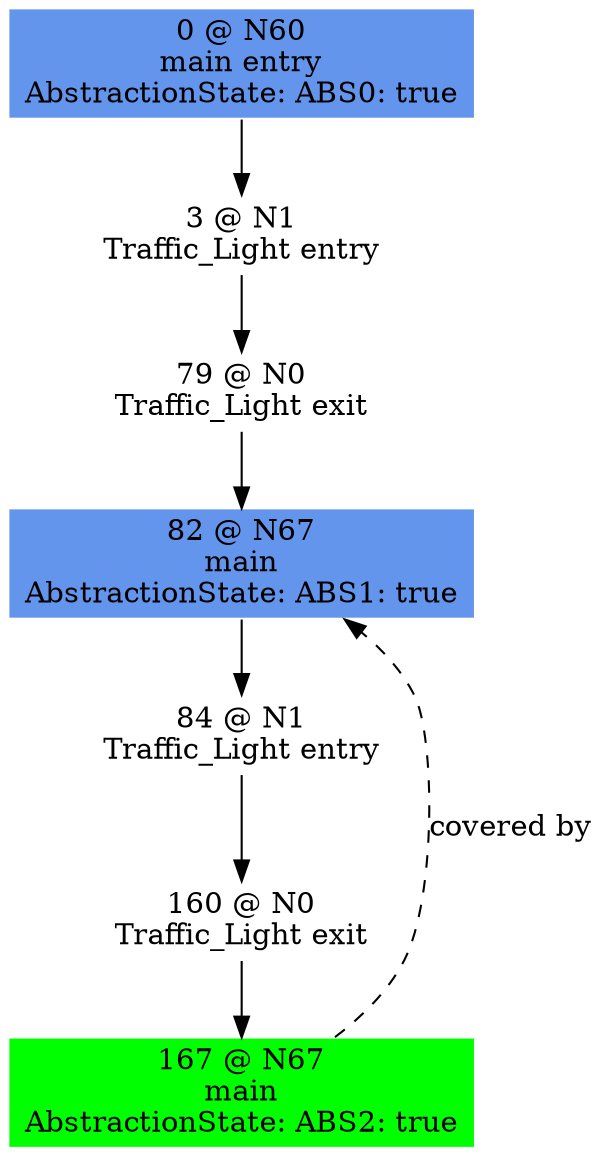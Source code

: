 digraph ARG {
node [style="filled" shape="box" color="white"]
0 [fillcolor="cornflowerblue" label="0 @ N60\nmain entry\nAbstractionState: ABS0: true\n" id="0"]
3 [label="3 @ N1\nTraffic_Light entry\n" id="3"]
79 [label="79 @ N0\nTraffic_Light exit\n" id="79"]
82 [fillcolor="cornflowerblue" label="82 @ N67\nmain\nAbstractionState: ABS1: true\n" id="82"]
84 [label="84 @ N1\nTraffic_Light entry\n" id="84"]
160 [label="160 @ N0\nTraffic_Light exit\n" id="160"]
167 [fillcolor="green" label="167 @ N67\nmain\nAbstractionState: ABS2: true\n" id="167"]
0 -> 3 []
3 -> 79 []
79 -> 82 []
167 -> 82 [style="dashed" weight="0" label="covered by"]
82 -> 84 []
84 -> 160 []
160 -> 167 []
}
